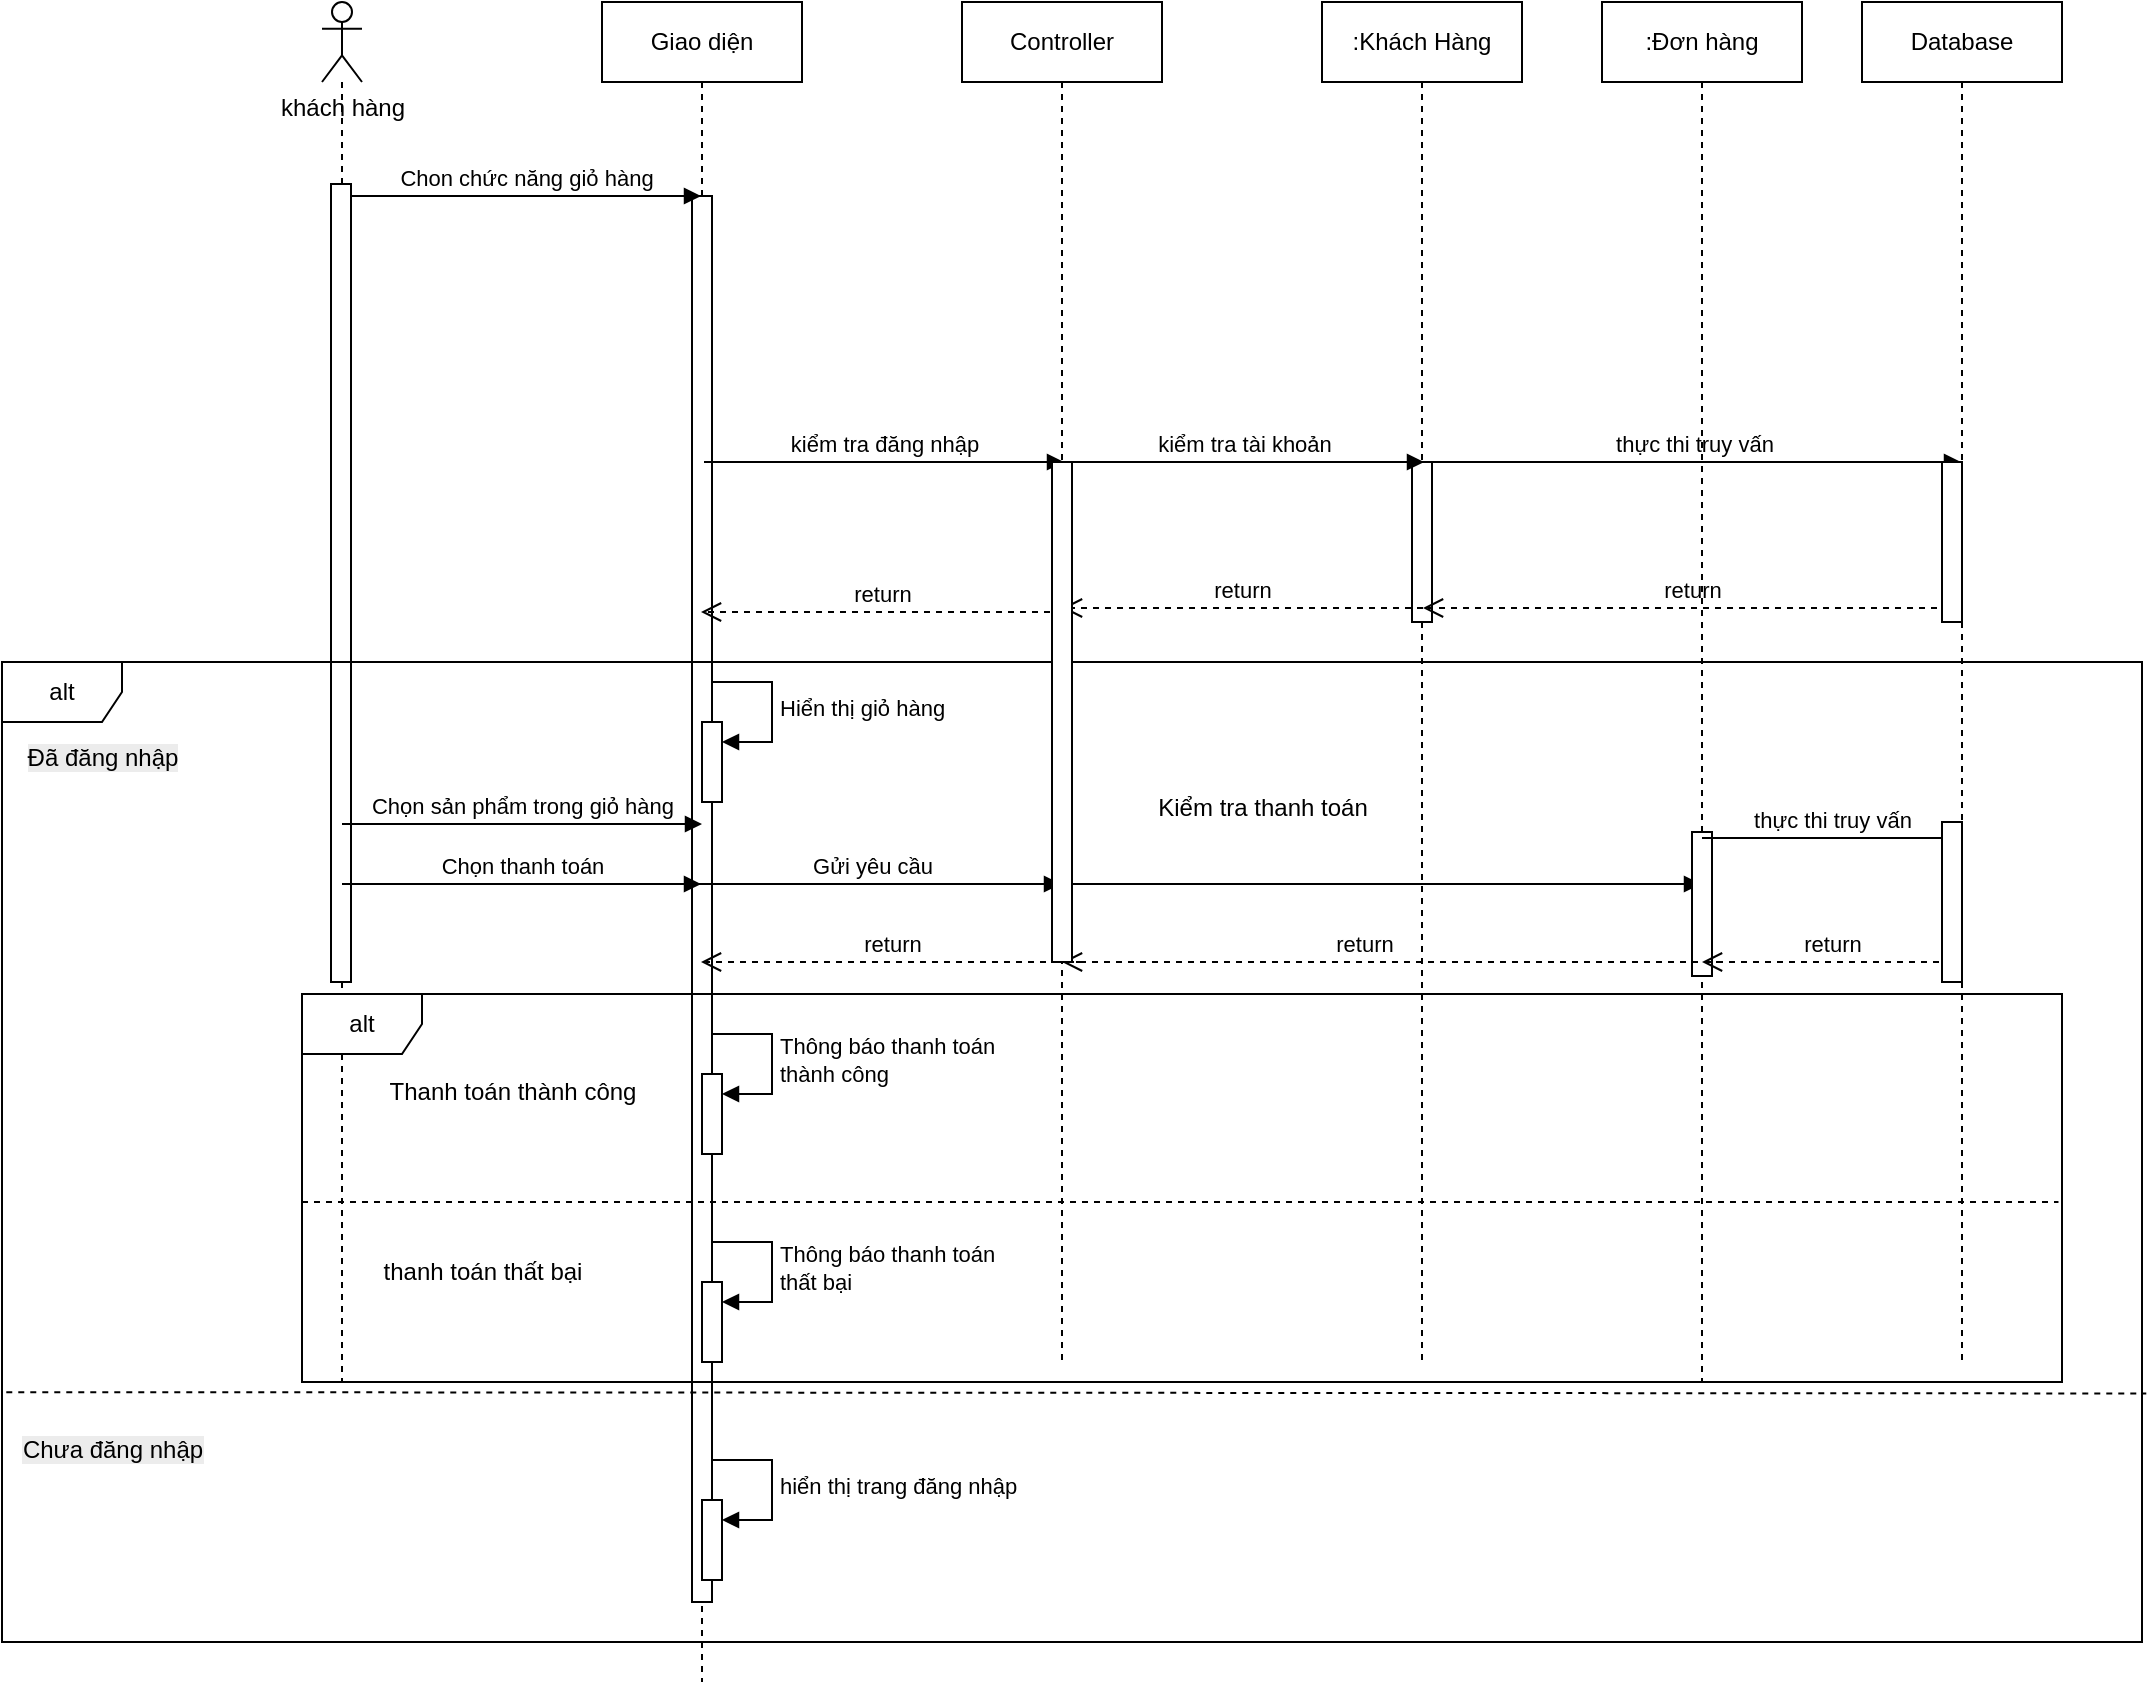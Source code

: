 <mxfile version="26.0.4">
  <diagram name="Page-1" id="aee0IWWUWlr4mIRgVz0w">
    <mxGraphModel dx="1900" dy="621" grid="1" gridSize="10" guides="1" tooltips="1" connect="1" arrows="1" fold="1" page="1" pageScale="1" pageWidth="850" pageHeight="1100" math="0" shadow="0">
      <root>
        <mxCell id="0" />
        <mxCell id="1" parent="0" />
        <mxCell id="58HArxBB9DVCEFORheRK-1" value="" style="shape=umlLifeline;perimeter=lifelinePerimeter;whiteSpace=wrap;html=1;container=1;dropTarget=0;collapsible=0;recursiveResize=0;outlineConnect=0;portConstraint=eastwest;newEdgeStyle={&quot;curved&quot;:0,&quot;rounded&quot;:0};participant=umlActor;" vertex="1" parent="1">
          <mxGeometry x="-20" y="40" width="20" height="690" as="geometry" />
        </mxCell>
        <mxCell id="58HArxBB9DVCEFORheRK-2" value="" style="html=1;points=[[0,0,0,0,5],[0,1,0,0,-5],[1,0,0,0,5],[1,1,0,0,-5]];perimeter=orthogonalPerimeter;outlineConnect=0;targetShapes=umlLifeline;portConstraint=eastwest;newEdgeStyle={&quot;curved&quot;:0,&quot;rounded&quot;:0};" vertex="1" parent="58HArxBB9DVCEFORheRK-1">
          <mxGeometry x="4.5" y="91" width="10" height="399" as="geometry" />
        </mxCell>
        <mxCell id="58HArxBB9DVCEFORheRK-3" value="Giao diện" style="shape=umlLifeline;perimeter=lifelinePerimeter;whiteSpace=wrap;html=1;container=1;dropTarget=0;collapsible=0;recursiveResize=0;outlineConnect=0;portConstraint=eastwest;newEdgeStyle={&quot;curved&quot;:0,&quot;rounded&quot;:0};" vertex="1" parent="1">
          <mxGeometry x="120" y="40" width="100" height="840" as="geometry" />
        </mxCell>
        <mxCell id="58HArxBB9DVCEFORheRK-4" value="" style="html=1;points=[[0,0,0,0,5],[0,1,0,0,-5],[1,0,0,0,5],[1,1,0,0,-5]];perimeter=orthogonalPerimeter;outlineConnect=0;targetShapes=umlLifeline;portConstraint=eastwest;newEdgeStyle={&quot;curved&quot;:0,&quot;rounded&quot;:0};" vertex="1" parent="58HArxBB9DVCEFORheRK-3">
          <mxGeometry x="45" y="97" width="10" height="703" as="geometry" />
        </mxCell>
        <mxCell id="58HArxBB9DVCEFORheRK-5" value=":Khách Hàng" style="shape=umlLifeline;perimeter=lifelinePerimeter;whiteSpace=wrap;html=1;container=1;dropTarget=0;collapsible=0;recursiveResize=0;outlineConnect=0;portConstraint=eastwest;newEdgeStyle={&quot;curved&quot;:0,&quot;rounded&quot;:0};" vertex="1" parent="1">
          <mxGeometry x="480" y="40" width="100" height="680" as="geometry" />
        </mxCell>
        <mxCell id="58HArxBB9DVCEFORheRK-6" value="" style="html=1;points=[[0,0,0,0,5],[0,1,0,0,-5],[1,0,0,0,5],[1,1,0,0,-5]];perimeter=orthogonalPerimeter;outlineConnect=0;targetShapes=umlLifeline;portConstraint=eastwest;newEdgeStyle={&quot;curved&quot;:0,&quot;rounded&quot;:0};" vertex="1" parent="58HArxBB9DVCEFORheRK-5">
          <mxGeometry x="45" y="230" width="10" height="80" as="geometry" />
        </mxCell>
        <mxCell id="58HArxBB9DVCEFORheRK-7" value="khách hàng" style="text;html=1;align=center;verticalAlign=middle;resizable=0;points=[];autosize=1;strokeColor=none;fillColor=none;" vertex="1" parent="1">
          <mxGeometry x="-55" y="78" width="90" height="30" as="geometry" />
        </mxCell>
        <mxCell id="58HArxBB9DVCEFORheRK-8" value="Database" style="shape=umlLifeline;perimeter=lifelinePerimeter;whiteSpace=wrap;html=1;container=1;dropTarget=0;collapsible=0;recursiveResize=0;outlineConnect=0;portConstraint=eastwest;newEdgeStyle={&quot;curved&quot;:0,&quot;rounded&quot;:0};" vertex="1" parent="1">
          <mxGeometry x="750" y="40" width="100" height="680" as="geometry" />
        </mxCell>
        <mxCell id="58HArxBB9DVCEFORheRK-9" value="Controller" style="shape=umlLifeline;perimeter=lifelinePerimeter;whiteSpace=wrap;html=1;container=1;dropTarget=0;collapsible=0;recursiveResize=0;outlineConnect=0;portConstraint=eastwest;newEdgeStyle={&quot;curved&quot;:0,&quot;rounded&quot;:0};" vertex="1" parent="1">
          <mxGeometry x="300" y="40" width="100" height="680" as="geometry" />
        </mxCell>
        <mxCell id="58HArxBB9DVCEFORheRK-10" value="Chon chức năng giỏ hàng" style="html=1;verticalAlign=bottom;endArrow=block;curved=0;rounded=0;" edge="1" parent="1" source="58HArxBB9DVCEFORheRK-2">
          <mxGeometry width="80" relative="1" as="geometry">
            <mxPoint x="-10.5" y="137" as="sourcePoint" />
            <mxPoint x="169.5" y="137" as="targetPoint" />
          </mxGeometry>
        </mxCell>
        <mxCell id="58HArxBB9DVCEFORheRK-11" value="kiểm tra đăng nhập" style="html=1;verticalAlign=bottom;endArrow=block;curved=0;rounded=0;" edge="1" parent="1">
          <mxGeometry width="80" relative="1" as="geometry">
            <mxPoint x="171" y="270" as="sourcePoint" />
            <mxPoint x="351" y="270" as="targetPoint" />
          </mxGeometry>
        </mxCell>
        <mxCell id="58HArxBB9DVCEFORheRK-12" value="kiểm tra tài khoản" style="html=1;verticalAlign=bottom;endArrow=block;curved=0;rounded=0;" edge="1" parent="1">
          <mxGeometry width="80" relative="1" as="geometry">
            <mxPoint x="351" y="270" as="sourcePoint" />
            <mxPoint x="531" y="270" as="targetPoint" />
          </mxGeometry>
        </mxCell>
        <mxCell id="58HArxBB9DVCEFORheRK-13" value="thực thi truy vấn" style="html=1;verticalAlign=bottom;endArrow=block;curved=0;rounded=0;" edge="1" parent="1" target="58HArxBB9DVCEFORheRK-8">
          <mxGeometry width="80" relative="1" as="geometry">
            <mxPoint x="531" y="270" as="sourcePoint" />
            <mxPoint x="711" y="270" as="targetPoint" />
          </mxGeometry>
        </mxCell>
        <mxCell id="58HArxBB9DVCEFORheRK-14" value="return" style="html=1;verticalAlign=bottom;endArrow=open;dashed=1;endSize=8;curved=0;rounded=0;" edge="1" parent="1" source="58HArxBB9DVCEFORheRK-8">
          <mxGeometry relative="1" as="geometry">
            <mxPoint x="711" y="343" as="sourcePoint" />
            <mxPoint x="530.5" y="343" as="targetPoint" />
          </mxGeometry>
        </mxCell>
        <mxCell id="58HArxBB9DVCEFORheRK-15" value="alt" style="shape=umlFrame;whiteSpace=wrap;html=1;pointerEvents=0;" vertex="1" parent="1">
          <mxGeometry x="-180" y="370" width="1070" height="490" as="geometry" />
        </mxCell>
        <mxCell id="58HArxBB9DVCEFORheRK-16" value="&lt;br&gt;&lt;span style=&quot;color: rgb(0, 0, 0); background-color: rgb(236, 236, 236); float: none; display: inline !important;&quot;&gt;Đã đăng nhập&lt;/span&gt;" style="text;html=1;align=center;verticalAlign=middle;resizable=0;points=[];autosize=1;strokeColor=none;fillColor=none;" vertex="1" parent="1">
          <mxGeometry x="-180" y="390" width="100" height="40" as="geometry" />
        </mxCell>
        <mxCell id="58HArxBB9DVCEFORheRK-17" value="return" style="html=1;verticalAlign=bottom;endArrow=open;dashed=1;endSize=8;curved=0;rounded=0;" edge="1" parent="1">
          <mxGeometry relative="1" as="geometry">
            <mxPoint x="530.5" y="343" as="sourcePoint" />
            <mxPoint x="350" y="343" as="targetPoint" />
          </mxGeometry>
        </mxCell>
        <mxCell id="58HArxBB9DVCEFORheRK-18" value="return" style="html=1;verticalAlign=bottom;endArrow=open;dashed=1;endSize=8;curved=0;rounded=0;" edge="1" parent="1">
          <mxGeometry relative="1" as="geometry">
            <mxPoint x="350" y="345" as="sourcePoint" />
            <mxPoint x="169.5" y="345" as="targetPoint" />
          </mxGeometry>
        </mxCell>
        <mxCell id="58HArxBB9DVCEFORheRK-20" value="Chọn thanh toán" style="html=1;verticalAlign=bottom;endArrow=block;curved=0;rounded=0;" edge="1" parent="1">
          <mxGeometry width="80" relative="1" as="geometry">
            <mxPoint x="-10" y="481" as="sourcePoint" />
            <mxPoint x="169.5" y="481" as="targetPoint" />
          </mxGeometry>
        </mxCell>
        <mxCell id="58HArxBB9DVCEFORheRK-21" value="Gửi yêu cầu" style="html=1;verticalAlign=bottom;endArrow=block;curved=0;rounded=0;" edge="1" parent="1">
          <mxGeometry width="80" relative="1" as="geometry">
            <mxPoint x="160" y="481" as="sourcePoint" />
            <mxPoint x="349.5" y="481" as="targetPoint" />
          </mxGeometry>
        </mxCell>
        <mxCell id="58HArxBB9DVCEFORheRK-22" value="" style="html=1;verticalAlign=bottom;endArrow=block;curved=0;rounded=0;" edge="1" parent="1">
          <mxGeometry x="-0.437" y="10" width="80" relative="1" as="geometry">
            <mxPoint x="350" y="481" as="sourcePoint" />
            <mxPoint x="669.5" y="481" as="targetPoint" />
            <mxPoint as="offset" />
          </mxGeometry>
        </mxCell>
        <mxCell id="58HArxBB9DVCEFORheRK-23" value=":Đơn hàng" style="shape=umlLifeline;perimeter=lifelinePerimeter;whiteSpace=wrap;html=1;container=1;dropTarget=0;collapsible=0;recursiveResize=0;outlineConnect=0;portConstraint=eastwest;newEdgeStyle={&quot;curved&quot;:0,&quot;rounded&quot;:0};" vertex="1" parent="1">
          <mxGeometry x="620" y="40" width="100" height="690" as="geometry" />
        </mxCell>
        <mxCell id="58HArxBB9DVCEFORheRK-24" value="" style="html=1;points=[[0,0,0,0,5],[0,1,0,0,-5],[1,0,0,0,5],[1,1,0,0,-5]];perimeter=orthogonalPerimeter;outlineConnect=0;targetShapes=umlLifeline;portConstraint=eastwest;newEdgeStyle={&quot;curved&quot;:0,&quot;rounded&quot;:0};" vertex="1" parent="58HArxBB9DVCEFORheRK-23">
          <mxGeometry x="45" y="415" width="10" height="72" as="geometry" />
        </mxCell>
        <mxCell id="58HArxBB9DVCEFORheRK-25" value="thực thi truy vấn" style="html=1;verticalAlign=bottom;endArrow=block;curved=0;rounded=0;" edge="1" parent="1" target="58HArxBB9DVCEFORheRK-8">
          <mxGeometry width="80" relative="1" as="geometry">
            <mxPoint x="670" y="458" as="sourcePoint" />
            <mxPoint x="860" y="458" as="targetPoint" />
          </mxGeometry>
        </mxCell>
        <mxCell id="58HArxBB9DVCEFORheRK-26" value="return" style="html=1;verticalAlign=bottom;endArrow=open;dashed=1;endSize=8;curved=0;rounded=0;" edge="1" parent="1" target="58HArxBB9DVCEFORheRK-23">
          <mxGeometry relative="1" as="geometry">
            <mxPoint x="800.5" y="520" as="sourcePoint" />
            <mxPoint x="620" y="520" as="targetPoint" />
          </mxGeometry>
        </mxCell>
        <mxCell id="58HArxBB9DVCEFORheRK-27" value="return" style="html=1;verticalAlign=bottom;endArrow=open;dashed=1;endSize=8;curved=0;rounded=0;" edge="1" parent="1" target="58HArxBB9DVCEFORheRK-9">
          <mxGeometry x="0.089" relative="1" as="geometry">
            <mxPoint x="680" y="520" as="sourcePoint" />
            <mxPoint x="369.5" y="520" as="targetPoint" />
            <mxPoint as="offset" />
          </mxGeometry>
        </mxCell>
        <mxCell id="58HArxBB9DVCEFORheRK-28" value="Kiểm tra thanh toán" style="text;html=1;align=center;verticalAlign=middle;resizable=0;points=[];autosize=1;strokeColor=none;fillColor=none;" vertex="1" parent="1">
          <mxGeometry x="385" y="428" width="130" height="30" as="geometry" />
        </mxCell>
        <mxCell id="58HArxBB9DVCEFORheRK-29" value="return" style="html=1;verticalAlign=bottom;endArrow=open;dashed=1;endSize=8;curved=0;rounded=0;" edge="1" parent="1">
          <mxGeometry relative="1" as="geometry">
            <mxPoint x="360" y="520" as="sourcePoint" />
            <mxPoint x="169.5" y="520" as="targetPoint" />
          </mxGeometry>
        </mxCell>
        <mxCell id="58HArxBB9DVCEFORheRK-31" value="" style="endArrow=none;dashed=1;html=1;rounded=0;exitX=0.002;exitY=0.779;exitDx=0;exitDy=0;exitPerimeter=0;entryX=1.002;entryY=0.781;entryDx=0;entryDy=0;entryPerimeter=0;" edge="1" parent="1">
          <mxGeometry width="50" height="50" relative="1" as="geometry">
            <mxPoint x="-177.86" y="735.07" as="sourcePoint" />
            <mxPoint x="892.14" y="735.73" as="targetPoint" />
          </mxGeometry>
        </mxCell>
        <mxCell id="58HArxBB9DVCEFORheRK-32" value="&lt;br&gt;&lt;span style=&quot;color: rgb(0, 0, 0); background-color: rgb(236, 236, 236); float: none; display: inline !important;&quot;&gt;Chưa đăng nhập&lt;/span&gt;" style="text;html=1;align=center;verticalAlign=middle;resizable=0;points=[];autosize=1;strokeColor=none;fillColor=none;" vertex="1" parent="1">
          <mxGeometry x="-180" y="736" width="110" height="40" as="geometry" />
        </mxCell>
        <mxCell id="58HArxBB9DVCEFORheRK-33" value="" style="html=1;points=[[0,0,0,0,5],[0,1,0,0,-5],[1,0,0,0,5],[1,1,0,0,-5]];perimeter=orthogonalPerimeter;outlineConnect=0;targetShapes=umlLifeline;portConstraint=eastwest;newEdgeStyle={&quot;curved&quot;:0,&quot;rounded&quot;:0};" vertex="1" parent="1">
          <mxGeometry x="345" y="270" width="10" height="250" as="geometry" />
        </mxCell>
        <mxCell id="58HArxBB9DVCEFORheRK-34" value="" style="html=1;points=[[0,0,0,0,5],[0,1,0,0,-5],[1,0,0,0,5],[1,1,0,0,-5]];perimeter=orthogonalPerimeter;outlineConnect=0;targetShapes=umlLifeline;portConstraint=eastwest;newEdgeStyle={&quot;curved&quot;:0,&quot;rounded&quot;:0};" vertex="1" parent="1">
          <mxGeometry x="790" y="450" width="10" height="80" as="geometry" />
        </mxCell>
        <mxCell id="58HArxBB9DVCEFORheRK-35" value="" style="html=1;points=[[0,0,0,0,5],[0,1,0,0,-5],[1,0,0,0,5],[1,1,0,0,-5]];perimeter=orthogonalPerimeter;outlineConnect=0;targetShapes=umlLifeline;portConstraint=eastwest;newEdgeStyle={&quot;curved&quot;:0,&quot;rounded&quot;:0};" vertex="1" parent="1">
          <mxGeometry x="170" y="789" width="10" height="40" as="geometry" />
        </mxCell>
        <mxCell id="58HArxBB9DVCEFORheRK-36" value="hiển thị trang đăng nhập" style="html=1;align=left;spacingLeft=2;endArrow=block;rounded=0;edgeStyle=orthogonalEdgeStyle;curved=0;rounded=0;" edge="1" parent="1" target="58HArxBB9DVCEFORheRK-35">
          <mxGeometry relative="1" as="geometry">
            <mxPoint x="175" y="769" as="sourcePoint" />
            <Array as="points">
              <mxPoint x="205" y="799" />
            </Array>
          </mxGeometry>
        </mxCell>
        <mxCell id="58HArxBB9DVCEFORheRK-37" value="" style="html=1;points=[[0,0,0,0,5],[0,1,0,0,-5],[1,0,0,0,5],[1,1,0,0,-5]];perimeter=orthogonalPerimeter;outlineConnect=0;targetShapes=umlLifeline;portConstraint=eastwest;newEdgeStyle={&quot;curved&quot;:0,&quot;rounded&quot;:0};" vertex="1" parent="1">
          <mxGeometry x="170" y="576" width="10" height="40" as="geometry" />
        </mxCell>
        <mxCell id="58HArxBB9DVCEFORheRK-38" value="Thông báo thanh toán&lt;div&gt;thành công&lt;/div&gt;" style="html=1;align=left;spacingLeft=2;endArrow=block;rounded=0;edgeStyle=orthogonalEdgeStyle;curved=0;rounded=0;" edge="1" parent="1" target="58HArxBB9DVCEFORheRK-37">
          <mxGeometry relative="1" as="geometry">
            <mxPoint x="175" y="556" as="sourcePoint" />
            <Array as="points">
              <mxPoint x="205" y="586" />
            </Array>
          </mxGeometry>
        </mxCell>
        <mxCell id="58HArxBB9DVCEFORheRK-39" value="" style="html=1;points=[[0,0,0,0,5],[0,1,0,0,-5],[1,0,0,0,5],[1,1,0,0,-5]];perimeter=orthogonalPerimeter;outlineConnect=0;targetShapes=umlLifeline;portConstraint=eastwest;newEdgeStyle={&quot;curved&quot;:0,&quot;rounded&quot;:0};" vertex="1" parent="1">
          <mxGeometry x="800" y="280" height="80" as="geometry" />
        </mxCell>
        <mxCell id="58HArxBB9DVCEFORheRK-40" value="" style="html=1;points=[[0,0,0,0,5],[0,1,0,0,-5],[1,0,0,0,5],[1,1,0,0,-5]];perimeter=orthogonalPerimeter;outlineConnect=0;targetShapes=umlLifeline;portConstraint=eastwest;newEdgeStyle={&quot;curved&quot;:0,&quot;rounded&quot;:0};" vertex="1" parent="1">
          <mxGeometry x="790" y="270" width="10" height="80" as="geometry" />
        </mxCell>
        <mxCell id="58HArxBB9DVCEFORheRK-41" value="Chọn sản phẩm trong giỏ hàng" style="html=1;verticalAlign=bottom;endArrow=block;curved=0;rounded=0;" edge="1" parent="1">
          <mxGeometry width="80" relative="1" as="geometry">
            <mxPoint x="-10" y="451" as="sourcePoint" />
            <mxPoint x="170" y="451" as="targetPoint" />
          </mxGeometry>
        </mxCell>
        <mxCell id="58HArxBB9DVCEFORheRK-43" value="alt" style="shape=umlFrame;whiteSpace=wrap;html=1;pointerEvents=0;" vertex="1" parent="1">
          <mxGeometry x="-30" y="536" width="880" height="194" as="geometry" />
        </mxCell>
        <mxCell id="58HArxBB9DVCEFORheRK-44" value="" style="endArrow=none;dashed=1;html=1;rounded=0;exitX=0.002;exitY=0.779;exitDx=0;exitDy=0;exitPerimeter=0;entryX=0.998;entryY=0.536;entryDx=0;entryDy=0;entryPerimeter=0;" edge="1" parent="1" target="58HArxBB9DVCEFORheRK-43">
          <mxGeometry width="50" height="50" relative="1" as="geometry">
            <mxPoint x="-30.0" y="640" as="sourcePoint" />
            <mxPoint x="1040.0" y="640.66" as="targetPoint" />
          </mxGeometry>
        </mxCell>
        <mxCell id="58HArxBB9DVCEFORheRK-45" value="Thanh toán thành công" style="text;html=1;align=center;verticalAlign=middle;resizable=0;points=[];autosize=1;strokeColor=none;fillColor=none;" vertex="1" parent="1">
          <mxGeometry y="570" width="150" height="30" as="geometry" />
        </mxCell>
        <mxCell id="58HArxBB9DVCEFORheRK-46" value="thanh toán thất bại" style="text;html=1;align=center;verticalAlign=middle;resizable=0;points=[];autosize=1;strokeColor=none;fillColor=none;" vertex="1" parent="1">
          <mxGeometry y="660" width="120" height="30" as="geometry" />
        </mxCell>
        <mxCell id="58HArxBB9DVCEFORheRK-48" value="" style="html=1;points=[[0,0,0,0,5],[0,1,0,0,-5],[1,0,0,0,5],[1,1,0,0,-5]];perimeter=orthogonalPerimeter;outlineConnect=0;targetShapes=umlLifeline;portConstraint=eastwest;newEdgeStyle={&quot;curved&quot;:0,&quot;rounded&quot;:0};" vertex="1" parent="1">
          <mxGeometry x="170" y="680" width="10" height="40" as="geometry" />
        </mxCell>
        <mxCell id="58HArxBB9DVCEFORheRK-49" value="Thông báo thanh toán&lt;div&gt;thất bại&lt;/div&gt;" style="html=1;align=left;spacingLeft=2;endArrow=block;rounded=0;edgeStyle=orthogonalEdgeStyle;curved=0;rounded=0;" edge="1" parent="1" target="58HArxBB9DVCEFORheRK-48">
          <mxGeometry relative="1" as="geometry">
            <mxPoint x="175" y="660" as="sourcePoint" />
            <Array as="points">
              <mxPoint x="205" y="690" />
            </Array>
          </mxGeometry>
        </mxCell>
        <mxCell id="58HArxBB9DVCEFORheRK-52" value="" style="html=1;points=[[0,0,0,0,5],[0,1,0,0,-5],[1,0,0,0,5],[1,1,0,0,-5]];perimeter=orthogonalPerimeter;outlineConnect=0;targetShapes=umlLifeline;portConstraint=eastwest;newEdgeStyle={&quot;curved&quot;:0,&quot;rounded&quot;:0};" vertex="1" parent="1">
          <mxGeometry x="170" y="400" width="10" height="40" as="geometry" />
        </mxCell>
        <mxCell id="58HArxBB9DVCEFORheRK-53" value="Hiển thị giỏ hàng" style="html=1;align=left;spacingLeft=2;endArrow=block;rounded=0;edgeStyle=orthogonalEdgeStyle;curved=0;rounded=0;" edge="1" parent="1" target="58HArxBB9DVCEFORheRK-52">
          <mxGeometry relative="1" as="geometry">
            <mxPoint x="175" y="380" as="sourcePoint" />
            <Array as="points">
              <mxPoint x="205" y="410" />
            </Array>
          </mxGeometry>
        </mxCell>
      </root>
    </mxGraphModel>
  </diagram>
</mxfile>
